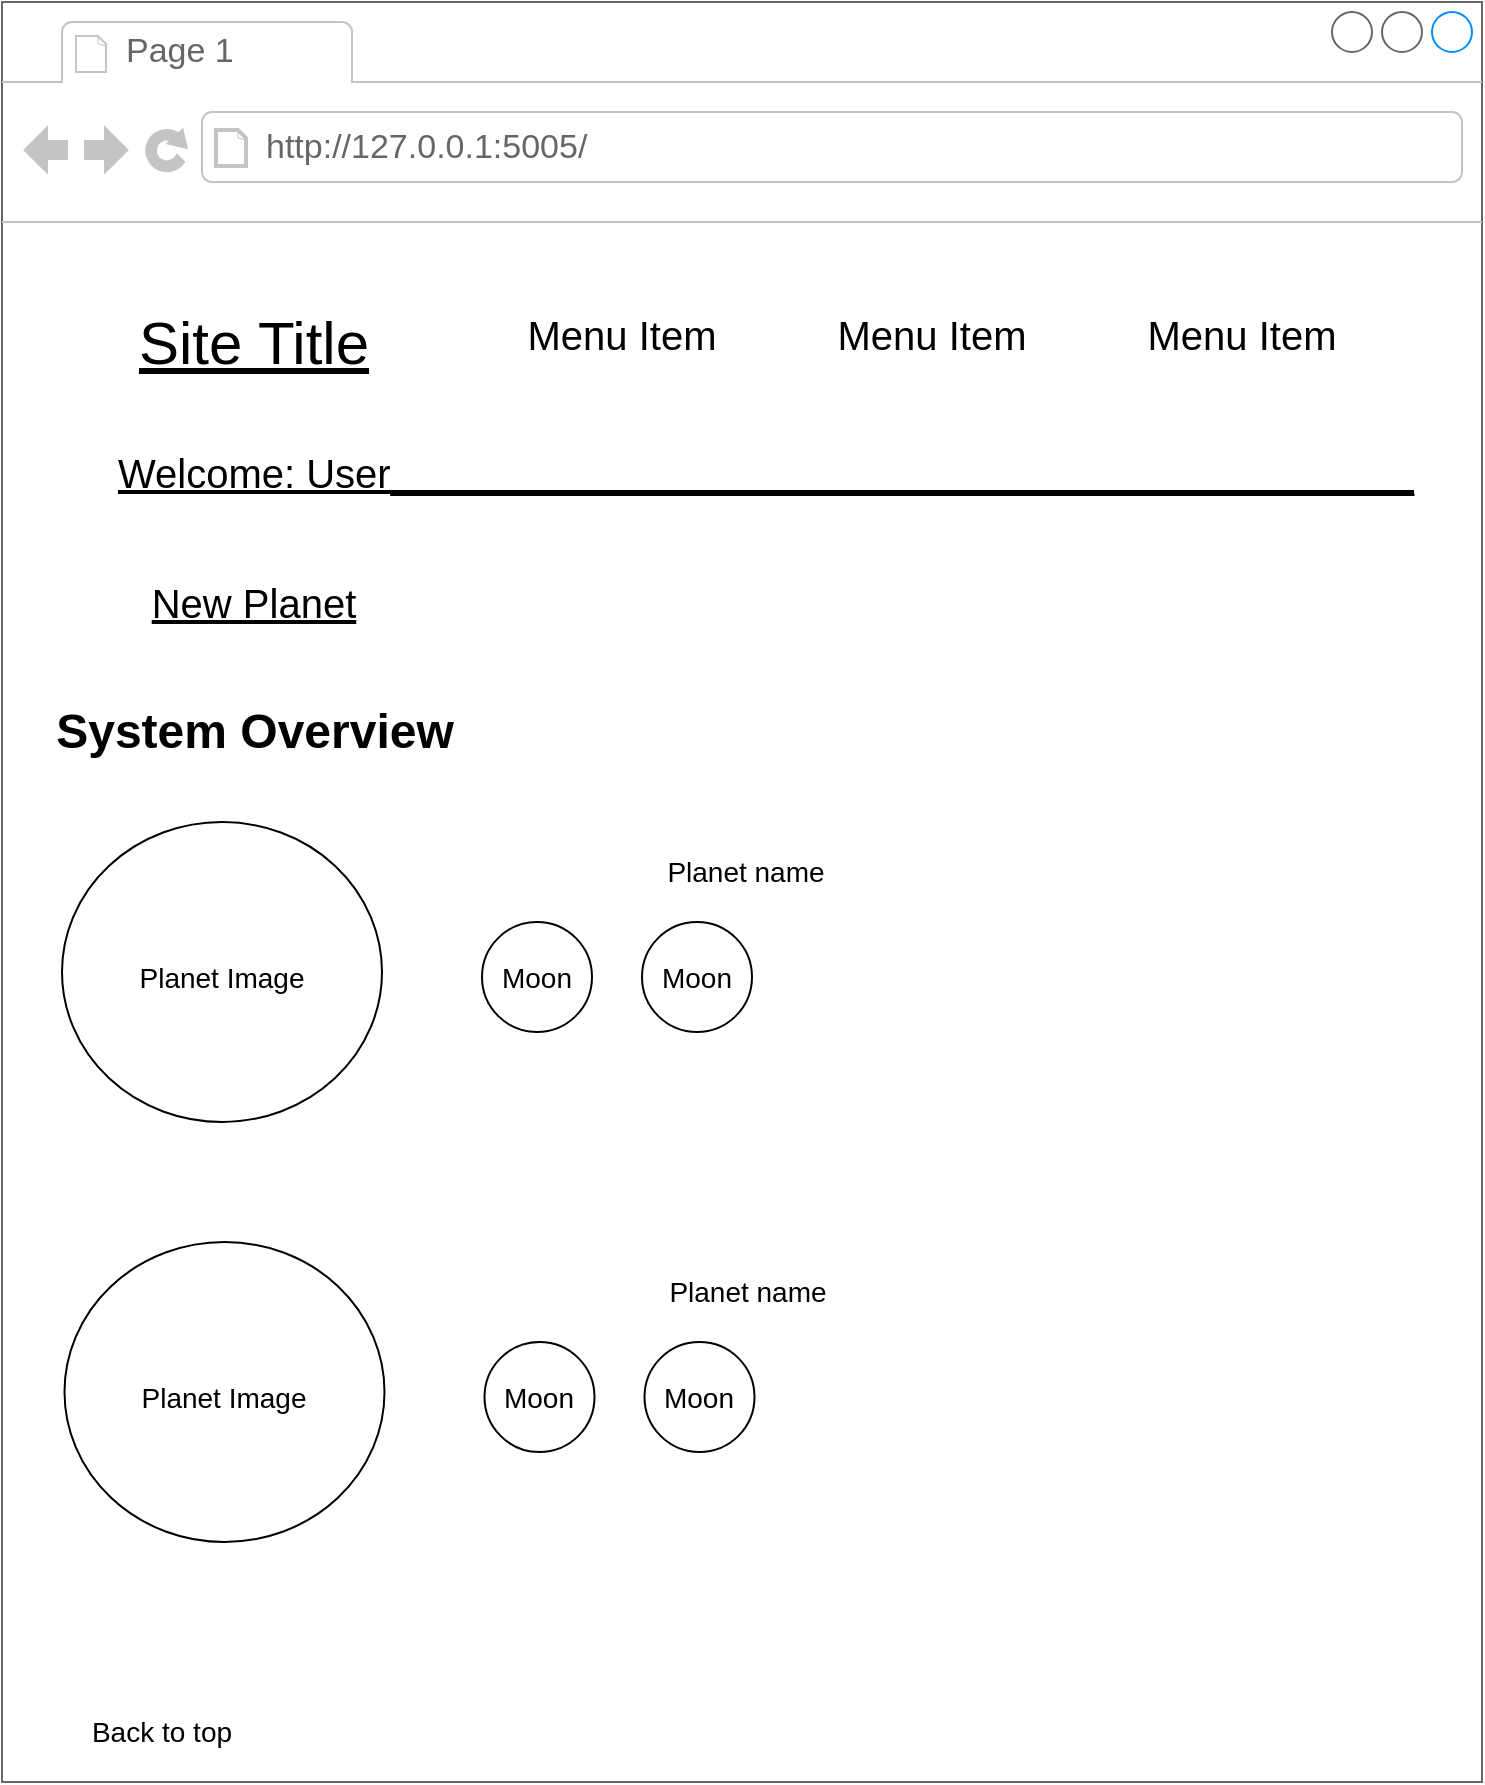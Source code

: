 <mxfile version="20.8.16" type="device"><diagram name="Page-1" id="bGsTw7ET4hyU55JEGnRV"><mxGraphModel dx="794" dy="502" grid="1" gridSize="10" guides="1" tooltips="1" connect="1" arrows="1" fold="1" page="1" pageScale="1" pageWidth="827" pageHeight="1169" math="0" shadow="0"><root><mxCell id="0"/><mxCell id="1" parent="0"/><mxCell id="9ZvEAcwuPhdKDYtcnF9_-4" value="" style="strokeWidth=1;shadow=0;dashed=0;align=center;html=1;shape=mxgraph.mockup.containers.browserWindow;rSize=0;strokeColor=#666666;strokeColor2=#008cff;strokeColor3=#c4c4c4;mainText=,;recursiveResize=0;fontStyle=0" vertex="1" parent="1"><mxGeometry x="30" y="110" width="740" height="890" as="geometry"/></mxCell><mxCell id="9ZvEAcwuPhdKDYtcnF9_-5" value="Page 1" style="strokeWidth=1;shadow=0;dashed=0;align=center;html=1;shape=mxgraph.mockup.containers.anchor;fontSize=17;fontColor=#666666;align=left;" vertex="1" parent="9ZvEAcwuPhdKDYtcnF9_-4"><mxGeometry x="60" y="12" width="110" height="26" as="geometry"/></mxCell><mxCell id="9ZvEAcwuPhdKDYtcnF9_-6" value="http://127.0.0.1:5005/" style="strokeWidth=1;shadow=0;dashed=0;align=center;html=1;shape=mxgraph.mockup.containers.anchor;rSize=0;fontSize=17;fontColor=#666666;align=left;" vertex="1" parent="9ZvEAcwuPhdKDYtcnF9_-4"><mxGeometry x="130" y="60" width="250" height="26" as="geometry"/></mxCell><mxCell id="9ZvEAcwuPhdKDYtcnF9_-14" value="&lt;font style=&quot;font-size: 30px;&quot;&gt;&lt;u&gt;Site Title&lt;/u&gt;&lt;/font&gt;" style="text;html=1;strokeColor=none;fillColor=none;align=center;verticalAlign=middle;whiteSpace=wrap;rounded=0;flipH=1;" vertex="1" parent="9ZvEAcwuPhdKDYtcnF9_-4"><mxGeometry x="31.25" y="100" width="190" height="140" as="geometry"/></mxCell><mxCell id="9ZvEAcwuPhdKDYtcnF9_-17" value="Menu Item" style="text;html=1;strokeColor=none;fillColor=none;align=center;verticalAlign=middle;whiteSpace=wrap;rounded=0;fontSize=20;" vertex="1" parent="9ZvEAcwuPhdKDYtcnF9_-4"><mxGeometry x="260" y="155" width="100" height="21" as="geometry"/></mxCell><mxCell id="9ZvEAcwuPhdKDYtcnF9_-21" value="Menu Item" style="text;html=1;strokeColor=none;fillColor=none;align=center;verticalAlign=middle;whiteSpace=wrap;rounded=0;fontSize=20;" vertex="1" parent="9ZvEAcwuPhdKDYtcnF9_-4"><mxGeometry x="570" y="155" width="100" height="21" as="geometry"/></mxCell><mxCell id="9ZvEAcwuPhdKDYtcnF9_-20" value="Menu Item" style="text;html=1;strokeColor=none;fillColor=none;align=center;verticalAlign=middle;whiteSpace=wrap;rounded=0;fontSize=20;" vertex="1" parent="9ZvEAcwuPhdKDYtcnF9_-4"><mxGeometry x="415" y="155" width="100" height="21" as="geometry"/></mxCell><mxCell id="9ZvEAcwuPhdKDYtcnF9_-22" value="Welcome: User______________________________________________" style="text;html=1;strokeColor=none;fillColor=none;align=left;verticalAlign=middle;whiteSpace=wrap;rounded=0;fontSize=20;fontStyle=4;flipH=1;" vertex="1" parent="9ZvEAcwuPhdKDYtcnF9_-4"><mxGeometry x="56.25" y="220" width="653.75" height="30" as="geometry"/></mxCell><mxCell id="9ZvEAcwuPhdKDYtcnF9_-23" value="New Planet" style="text;html=1;strokeColor=none;fillColor=none;align=center;verticalAlign=middle;whiteSpace=wrap;rounded=0;fontSize=20;fontStyle=4;flipH=1;" vertex="1" parent="9ZvEAcwuPhdKDYtcnF9_-4"><mxGeometry x="56.25" y="285" width="140" height="30" as="geometry"/></mxCell><mxCell id="9ZvEAcwuPhdKDYtcnF9_-25" value="&lt;font style=&quot;font-size: 14px;&quot;&gt;Planet Image&lt;/font&gt;" style="ellipse;whiteSpace=wrap;html=1;fontSize=20;" vertex="1" parent="9ZvEAcwuPhdKDYtcnF9_-4"><mxGeometry x="30" y="410" width="160" height="150" as="geometry"/></mxCell><mxCell id="9ZvEAcwuPhdKDYtcnF9_-26" value="&lt;b&gt;&lt;font style=&quot;font-size: 24px;&quot;&gt;System Overview&lt;/font&gt;&lt;/b&gt;" style="text;html=1;strokeColor=none;fillColor=none;align=center;verticalAlign=middle;whiteSpace=wrap;rounded=0;fontSize=20;flipH=1;" vertex="1" parent="9ZvEAcwuPhdKDYtcnF9_-4"><mxGeometry x="10" y="350" width="232.5" height="30" as="geometry"/></mxCell><mxCell id="9ZvEAcwuPhdKDYtcnF9_-27" value="Planet name" style="text;html=1;strokeColor=none;fillColor=none;align=center;verticalAlign=middle;whiteSpace=wrap;rounded=0;fontSize=14;" vertex="1" parent="9ZvEAcwuPhdKDYtcnF9_-4"><mxGeometry x="320" y="420" width="104" height="30" as="geometry"/></mxCell><mxCell id="9ZvEAcwuPhdKDYtcnF9_-28" value="Moon" style="ellipse;whiteSpace=wrap;html=1;aspect=fixed;fontSize=14;" vertex="1" parent="9ZvEAcwuPhdKDYtcnF9_-4"><mxGeometry x="240" y="460" width="55" height="55" as="geometry"/></mxCell><mxCell id="9ZvEAcwuPhdKDYtcnF9_-29" value="Moon" style="ellipse;whiteSpace=wrap;html=1;aspect=fixed;fontSize=14;" vertex="1" parent="9ZvEAcwuPhdKDYtcnF9_-4"><mxGeometry x="320" y="460" width="55" height="55" as="geometry"/></mxCell><mxCell id="9ZvEAcwuPhdKDYtcnF9_-30" value="&lt;font style=&quot;font-size: 14px;&quot;&gt;Planet Image&lt;/font&gt;" style="ellipse;whiteSpace=wrap;html=1;fontSize=20;" vertex="1" parent="9ZvEAcwuPhdKDYtcnF9_-4"><mxGeometry x="31.25" y="620" width="160" height="150" as="geometry"/></mxCell><mxCell id="9ZvEAcwuPhdKDYtcnF9_-31" value="Planet name" style="text;html=1;strokeColor=none;fillColor=none;align=center;verticalAlign=middle;whiteSpace=wrap;rounded=0;fontSize=14;" vertex="1" parent="9ZvEAcwuPhdKDYtcnF9_-4"><mxGeometry x="321.25" y="630" width="104" height="30" as="geometry"/></mxCell><mxCell id="9ZvEAcwuPhdKDYtcnF9_-32" value="Moon" style="ellipse;whiteSpace=wrap;html=1;aspect=fixed;fontSize=14;" vertex="1" parent="9ZvEAcwuPhdKDYtcnF9_-4"><mxGeometry x="241.25" y="670" width="55" height="55" as="geometry"/></mxCell><mxCell id="9ZvEAcwuPhdKDYtcnF9_-33" value="Moon" style="ellipse;whiteSpace=wrap;html=1;aspect=fixed;fontSize=14;" vertex="1" parent="9ZvEAcwuPhdKDYtcnF9_-4"><mxGeometry x="321.25" y="670" width="55" height="55" as="geometry"/></mxCell><mxCell id="9ZvEAcwuPhdKDYtcnF9_-34" value="Back to top" style="text;html=1;strokeColor=none;fillColor=none;align=center;verticalAlign=middle;whiteSpace=wrap;rounded=0;fontSize=14;" vertex="1" parent="9ZvEAcwuPhdKDYtcnF9_-4"><mxGeometry y="850" width="160" height="30" as="geometry"/></mxCell></root></mxGraphModel></diagram></mxfile>